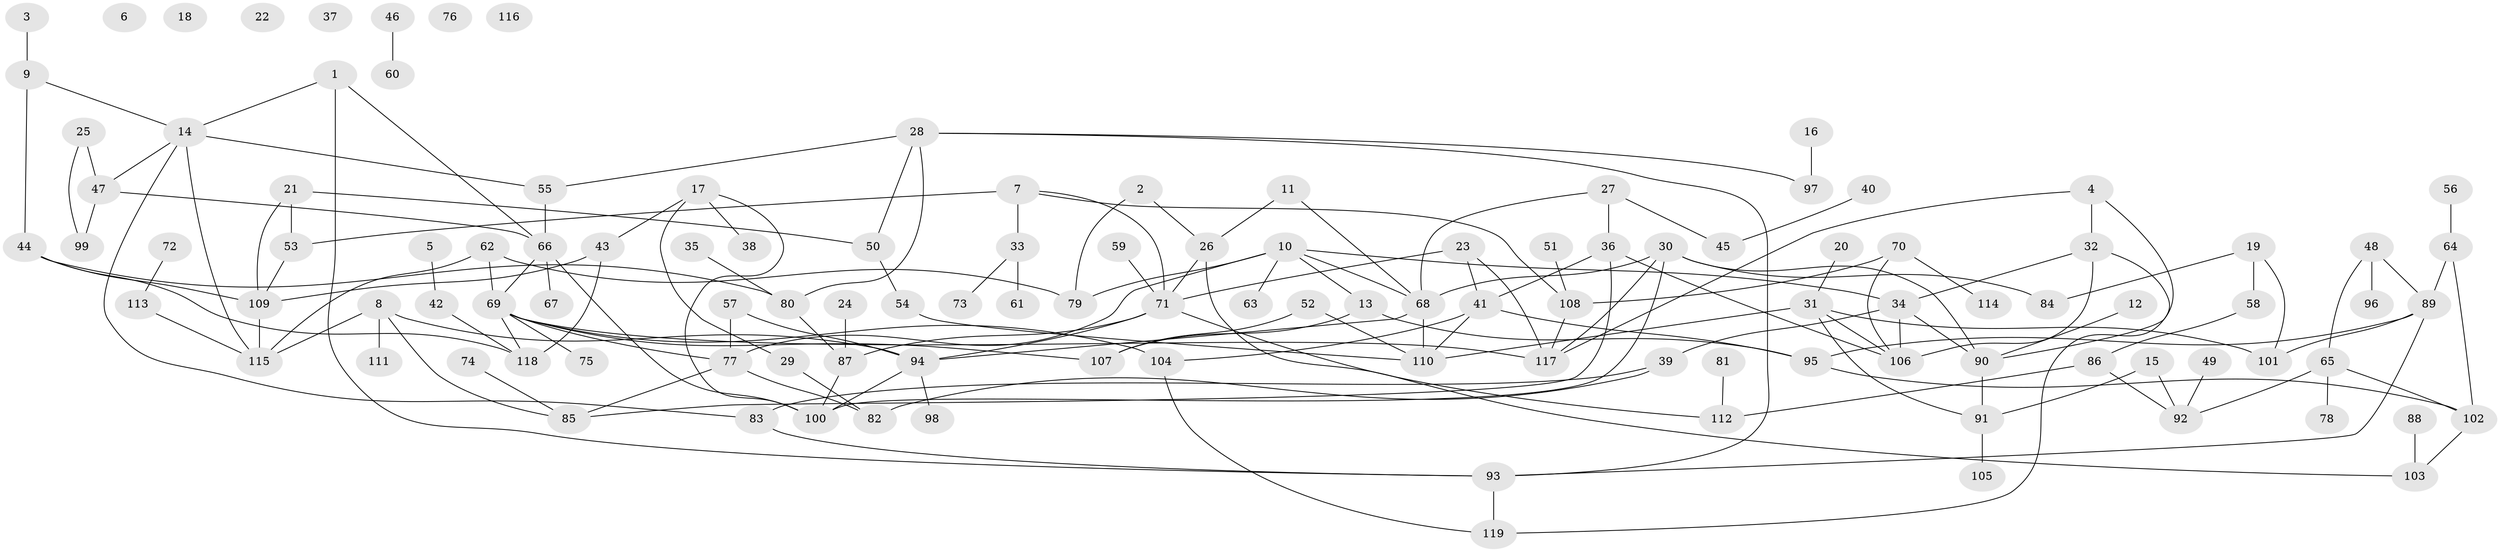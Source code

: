 // coarse degree distribution, {3: 0.24390243902439024, 1: 0.17073170731707318, 2: 0.04878048780487805, 6: 0.17073170731707318, 4: 0.1951219512195122, 8: 0.024390243902439025, 7: 0.04878048780487805, 5: 0.024390243902439025, 11: 0.024390243902439025, 10: 0.024390243902439025, 9: 0.024390243902439025}
// Generated by graph-tools (version 1.1) at 2025/35/03/04/25 23:35:45]
// undirected, 119 vertices, 168 edges
graph export_dot {
  node [color=gray90,style=filled];
  1;
  2;
  3;
  4;
  5;
  6;
  7;
  8;
  9;
  10;
  11;
  12;
  13;
  14;
  15;
  16;
  17;
  18;
  19;
  20;
  21;
  22;
  23;
  24;
  25;
  26;
  27;
  28;
  29;
  30;
  31;
  32;
  33;
  34;
  35;
  36;
  37;
  38;
  39;
  40;
  41;
  42;
  43;
  44;
  45;
  46;
  47;
  48;
  49;
  50;
  51;
  52;
  53;
  54;
  55;
  56;
  57;
  58;
  59;
  60;
  61;
  62;
  63;
  64;
  65;
  66;
  67;
  68;
  69;
  70;
  71;
  72;
  73;
  74;
  75;
  76;
  77;
  78;
  79;
  80;
  81;
  82;
  83;
  84;
  85;
  86;
  87;
  88;
  89;
  90;
  91;
  92;
  93;
  94;
  95;
  96;
  97;
  98;
  99;
  100;
  101;
  102;
  103;
  104;
  105;
  106;
  107;
  108;
  109;
  110;
  111;
  112;
  113;
  114;
  115;
  116;
  117;
  118;
  119;
  1 -- 14;
  1 -- 66;
  1 -- 93;
  2 -- 26;
  2 -- 79;
  3 -- 9;
  4 -- 32;
  4 -- 90;
  4 -- 117;
  5 -- 42;
  7 -- 33;
  7 -- 53;
  7 -- 71;
  7 -- 108;
  8 -- 85;
  8 -- 94;
  8 -- 111;
  8 -- 115;
  9 -- 14;
  9 -- 44;
  10 -- 13;
  10 -- 34;
  10 -- 63;
  10 -- 68;
  10 -- 77;
  10 -- 79;
  11 -- 26;
  11 -- 68;
  12 -- 90;
  13 -- 95;
  13 -- 107;
  14 -- 47;
  14 -- 55;
  14 -- 83;
  14 -- 115;
  15 -- 91;
  15 -- 92;
  16 -- 97;
  17 -- 29;
  17 -- 38;
  17 -- 43;
  17 -- 100;
  19 -- 58;
  19 -- 84;
  19 -- 101;
  20 -- 31;
  21 -- 50;
  21 -- 53;
  21 -- 109;
  23 -- 41;
  23 -- 71;
  23 -- 117;
  24 -- 87;
  25 -- 47;
  25 -- 99;
  26 -- 71;
  26 -- 103;
  27 -- 36;
  27 -- 45;
  27 -- 68;
  28 -- 50;
  28 -- 55;
  28 -- 80;
  28 -- 93;
  28 -- 97;
  29 -- 82;
  30 -- 68;
  30 -- 84;
  30 -- 90;
  30 -- 100;
  30 -- 117;
  31 -- 91;
  31 -- 101;
  31 -- 106;
  31 -- 110;
  32 -- 34;
  32 -- 106;
  32 -- 119;
  33 -- 61;
  33 -- 73;
  34 -- 39;
  34 -- 90;
  34 -- 106;
  35 -- 80;
  36 -- 41;
  36 -- 85;
  36 -- 106;
  39 -- 82;
  39 -- 83;
  40 -- 45;
  41 -- 95;
  41 -- 104;
  41 -- 110;
  42 -- 118;
  43 -- 109;
  43 -- 118;
  44 -- 80;
  44 -- 109;
  44 -- 118;
  46 -- 60;
  47 -- 66;
  47 -- 99;
  48 -- 65;
  48 -- 89;
  48 -- 96;
  49 -- 92;
  50 -- 54;
  51 -- 108;
  52 -- 107;
  52 -- 110;
  53 -- 109;
  54 -- 110;
  55 -- 66;
  56 -- 64;
  57 -- 77;
  57 -- 94;
  58 -- 86;
  59 -- 71;
  62 -- 69;
  62 -- 79;
  62 -- 115;
  64 -- 89;
  64 -- 102;
  65 -- 78;
  65 -- 92;
  65 -- 102;
  66 -- 67;
  66 -- 69;
  66 -- 100;
  68 -- 94;
  68 -- 110;
  69 -- 75;
  69 -- 77;
  69 -- 104;
  69 -- 107;
  69 -- 117;
  69 -- 118;
  70 -- 106;
  70 -- 108;
  70 -- 114;
  71 -- 87;
  71 -- 94;
  71 -- 112;
  72 -- 113;
  74 -- 85;
  77 -- 82;
  77 -- 85;
  80 -- 87;
  81 -- 112;
  83 -- 93;
  86 -- 92;
  86 -- 112;
  87 -- 100;
  88 -- 103;
  89 -- 93;
  89 -- 95;
  89 -- 101;
  90 -- 91;
  91 -- 105;
  93 -- 119;
  94 -- 98;
  94 -- 100;
  95 -- 102;
  102 -- 103;
  104 -- 119;
  108 -- 117;
  109 -- 115;
  113 -- 115;
}
